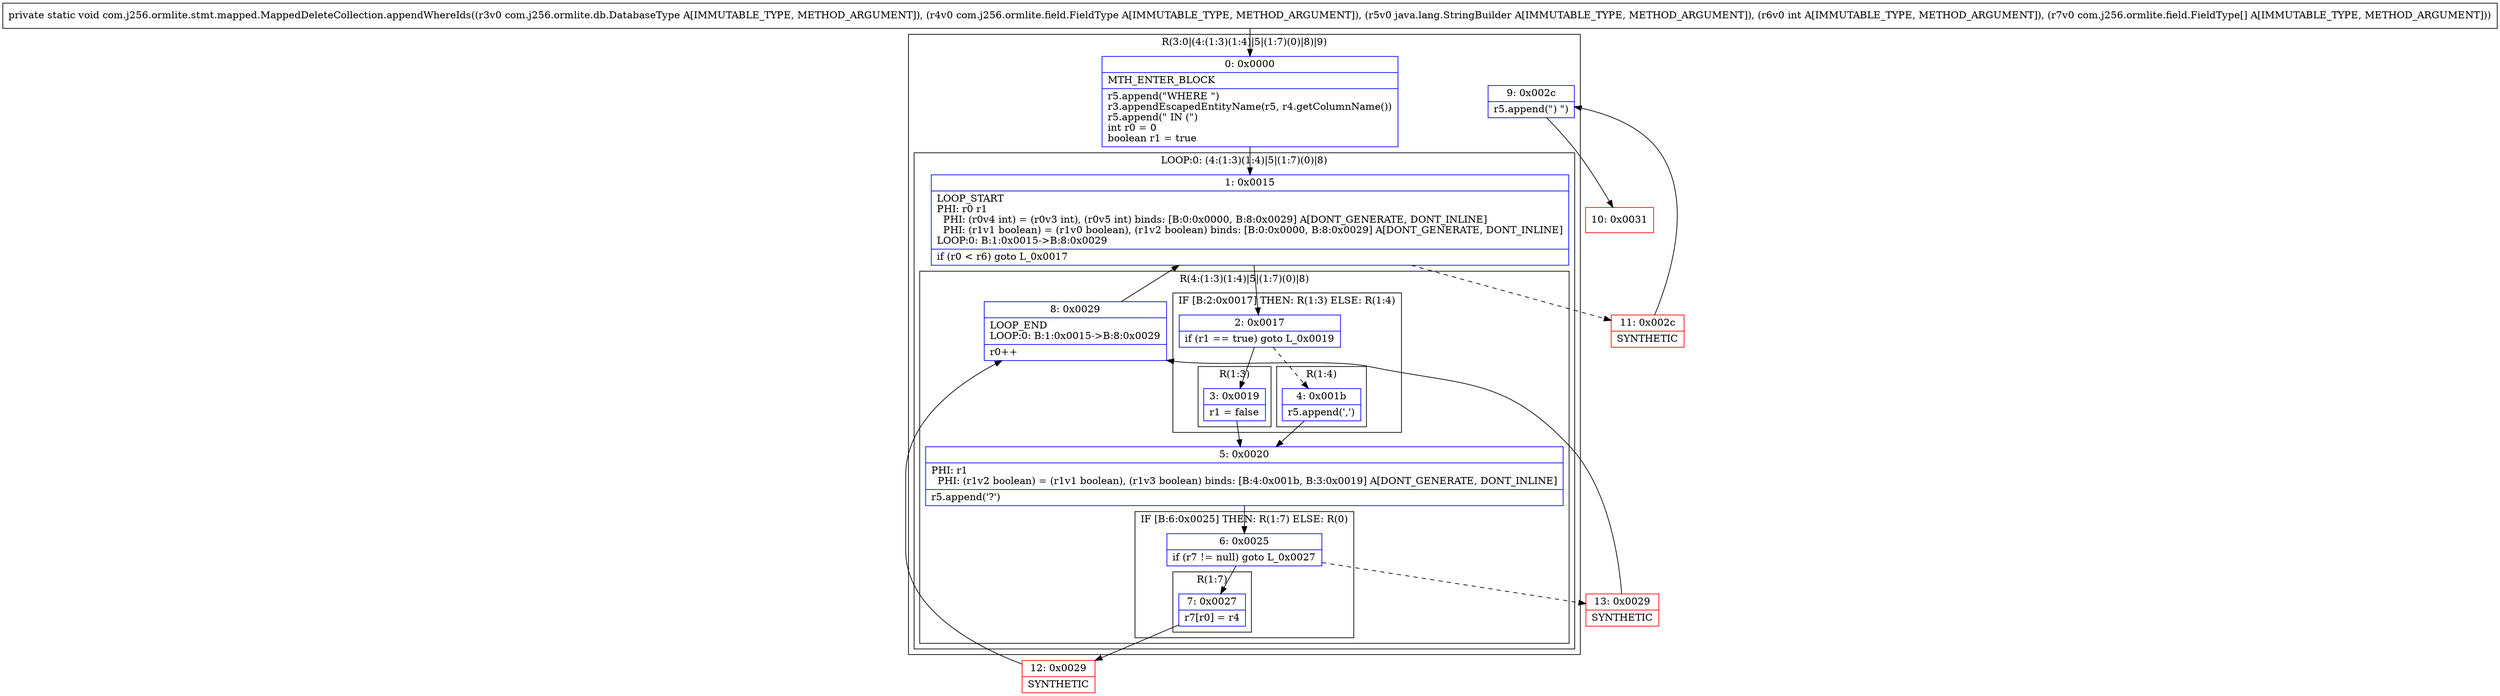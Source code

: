 digraph "CFG forcom.j256.ormlite.stmt.mapped.MappedDeleteCollection.appendWhereIds(Lcom\/j256\/ormlite\/db\/DatabaseType;Lcom\/j256\/ormlite\/field\/FieldType;Ljava\/lang\/StringBuilder;I[Lcom\/j256\/ormlite\/field\/FieldType;)V" {
subgraph cluster_Region_1394356862 {
label = "R(3:0|(4:(1:3)(1:4)|5|(1:7)(0)|8)|9)";
node [shape=record,color=blue];
Node_0 [shape=record,label="{0\:\ 0x0000|MTH_ENTER_BLOCK\l|r5.append(\"WHERE \")\lr3.appendEscapedEntityName(r5, r4.getColumnName())\lr5.append(\" IN (\")\lint r0 = 0\lboolean r1 = true\l}"];
subgraph cluster_LoopRegion_1039427607 {
label = "LOOP:0: (4:(1:3)(1:4)|5|(1:7)(0)|8)";
node [shape=record,color=blue];
Node_1 [shape=record,label="{1\:\ 0x0015|LOOP_START\lPHI: r0 r1 \l  PHI: (r0v4 int) = (r0v3 int), (r0v5 int) binds: [B:0:0x0000, B:8:0x0029] A[DONT_GENERATE, DONT_INLINE]\l  PHI: (r1v1 boolean) = (r1v0 boolean), (r1v2 boolean) binds: [B:0:0x0000, B:8:0x0029] A[DONT_GENERATE, DONT_INLINE]\lLOOP:0: B:1:0x0015\-\>B:8:0x0029\l|if (r0 \< r6) goto L_0x0017\l}"];
subgraph cluster_Region_1503741710 {
label = "R(4:(1:3)(1:4)|5|(1:7)(0)|8)";
node [shape=record,color=blue];
subgraph cluster_IfRegion_935114200 {
label = "IF [B:2:0x0017] THEN: R(1:3) ELSE: R(1:4)";
node [shape=record,color=blue];
Node_2 [shape=record,label="{2\:\ 0x0017|if (r1 == true) goto L_0x0019\l}"];
subgraph cluster_Region_697750573 {
label = "R(1:3)";
node [shape=record,color=blue];
Node_3 [shape=record,label="{3\:\ 0x0019|r1 = false\l}"];
}
subgraph cluster_Region_624360591 {
label = "R(1:4)";
node [shape=record,color=blue];
Node_4 [shape=record,label="{4\:\ 0x001b|r5.append(',')\l}"];
}
}
Node_5 [shape=record,label="{5\:\ 0x0020|PHI: r1 \l  PHI: (r1v2 boolean) = (r1v1 boolean), (r1v3 boolean) binds: [B:4:0x001b, B:3:0x0019] A[DONT_GENERATE, DONT_INLINE]\l|r5.append('?')\l}"];
subgraph cluster_IfRegion_19043727 {
label = "IF [B:6:0x0025] THEN: R(1:7) ELSE: R(0)";
node [shape=record,color=blue];
Node_6 [shape=record,label="{6\:\ 0x0025|if (r7 != null) goto L_0x0027\l}"];
subgraph cluster_Region_464227044 {
label = "R(1:7)";
node [shape=record,color=blue];
Node_7 [shape=record,label="{7\:\ 0x0027|r7[r0] = r4\l}"];
}
subgraph cluster_Region_1989621659 {
label = "R(0)";
node [shape=record,color=blue];
}
}
Node_8 [shape=record,label="{8\:\ 0x0029|LOOP_END\lLOOP:0: B:1:0x0015\-\>B:8:0x0029\l|r0++\l}"];
}
}
Node_9 [shape=record,label="{9\:\ 0x002c|r5.append(\") \")\l}"];
}
Node_10 [shape=record,color=red,label="{10\:\ 0x0031}"];
Node_11 [shape=record,color=red,label="{11\:\ 0x002c|SYNTHETIC\l}"];
Node_12 [shape=record,color=red,label="{12\:\ 0x0029|SYNTHETIC\l}"];
Node_13 [shape=record,color=red,label="{13\:\ 0x0029|SYNTHETIC\l}"];
MethodNode[shape=record,label="{private static void com.j256.ormlite.stmt.mapped.MappedDeleteCollection.appendWhereIds((r3v0 com.j256.ormlite.db.DatabaseType A[IMMUTABLE_TYPE, METHOD_ARGUMENT]), (r4v0 com.j256.ormlite.field.FieldType A[IMMUTABLE_TYPE, METHOD_ARGUMENT]), (r5v0 java.lang.StringBuilder A[IMMUTABLE_TYPE, METHOD_ARGUMENT]), (r6v0 int A[IMMUTABLE_TYPE, METHOD_ARGUMENT]), (r7v0 com.j256.ormlite.field.FieldType[] A[IMMUTABLE_TYPE, METHOD_ARGUMENT])) }"];
MethodNode -> Node_0;
Node_0 -> Node_1;
Node_1 -> Node_2;
Node_1 -> Node_11[style=dashed];
Node_2 -> Node_3;
Node_2 -> Node_4[style=dashed];
Node_3 -> Node_5;
Node_4 -> Node_5;
Node_5 -> Node_6;
Node_6 -> Node_7;
Node_6 -> Node_13[style=dashed];
Node_7 -> Node_12;
Node_8 -> Node_1;
Node_9 -> Node_10;
Node_11 -> Node_9;
Node_12 -> Node_8;
Node_13 -> Node_8;
}

